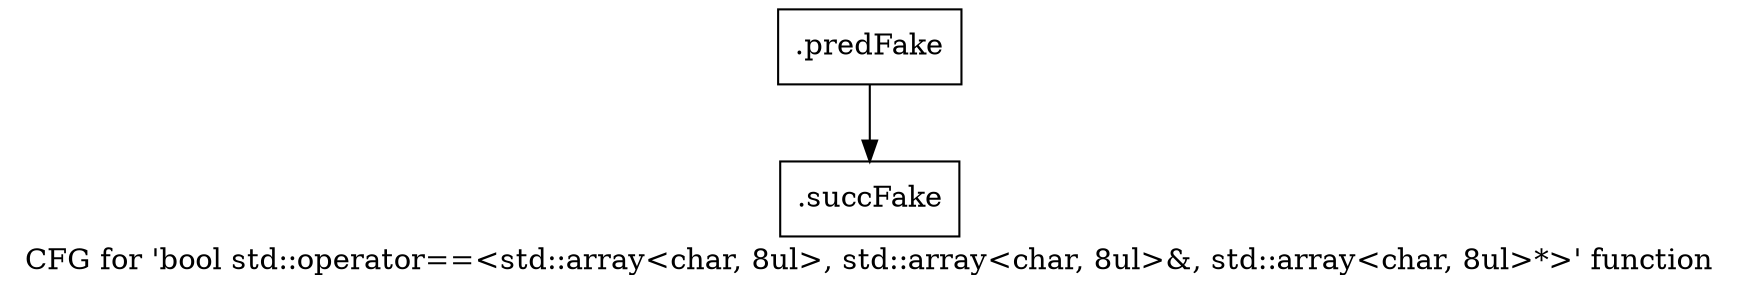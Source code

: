digraph "CFG for 'bool std::operator==\<std::array\<char, 8ul\>, std::array\<char, 8ul\>&, std::array\<char, 8ul\>*\>' function" {
	label="CFG for 'bool std::operator==\<std::array\<char, 8ul\>, std::array\<char, 8ul\>&, std::array\<char, 8ul\>*\>' function";

	Node0x59fdc50 [shape=record,filename="",linenumber="",label="{.predFake}"];
	Node0x59fdc50 -> Node0x60c7b80[ callList="" memoryops="" filename="/mnt/xilinx/Vitis_HLS/2021.2/tps/lnx64/gcc-6.2.0/lib/gcc/x86_64-pc-linux-gnu/6.2.0/../../../../include/c++/6.2.0/bits/stl_deque.h" execusionnum="3"];
	Node0x60c7b80 [shape=record,filename="/mnt/xilinx/Vitis_HLS/2021.2/tps/lnx64/gcc-6.2.0/lib/gcc/x86_64-pc-linux-gnu/6.2.0/../../../../include/c++/6.2.0/bits/stl_deque.h",linenumber="267",label="{.succFake}"];
}

